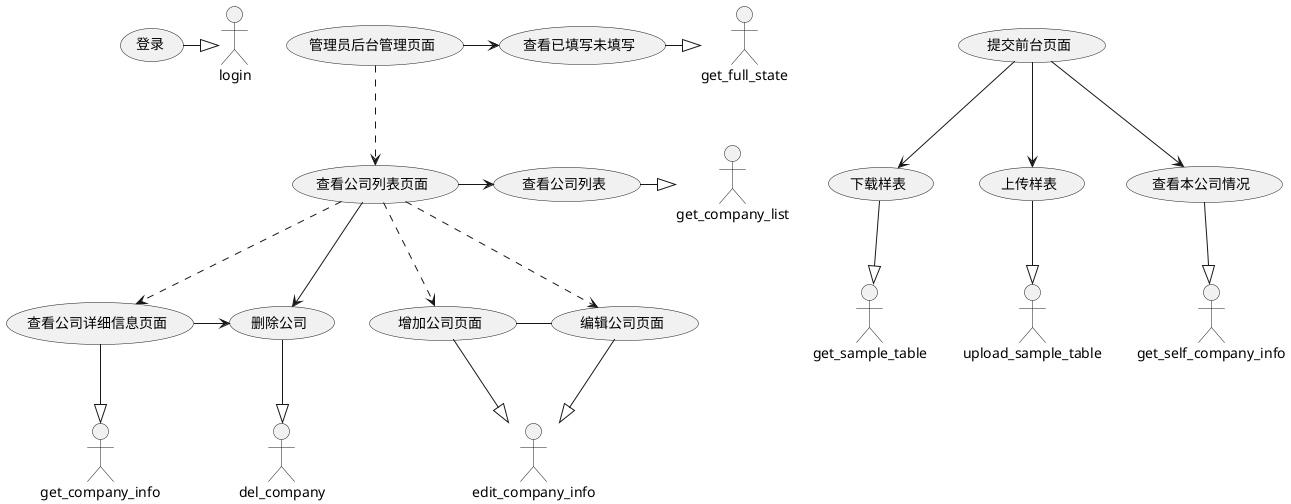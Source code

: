 @startuml 页面划分
(登录) -|> login

(管理员后台管理页面) -> (查看已填写未填写)
(查看已填写未填写) -|> get_full_state
(管理员后台管理页面) ..> (查看公司列表页面)

(查看公司列表页面) -> (查看公司列表)
(查看公司列表) -|> get_company_list
(查看公司列表页面) ..> (查看公司详细信息页面)
(查看公司详细信息页面) -down-|> get_company_info
(查看公司详细信息页面) -> (删除公司)
(查看公司列表页面) -> (删除公司)
(删除公司) -down-|> del_company
(查看公司列表页面) ..> (增加公司页面)
(查看公司列表页面) ..> (编辑公司页面)
(增加公司页面) - (编辑公司页面)

(增加公司页面) -down-|> edit_company_info
(编辑公司页面) -down-|> edit_company_info

(提交前台页面) -down-> (下载样表)
(下载样表) -down-|> get_sample_table
(提交前台页面) -down-> (上传样表)
(上传样表) -down-|> upload_sample_table
(提交前台页面) -down-> (查看本公司情况)
(查看本公司情况) -down-|> get_self_company_info



@enduml